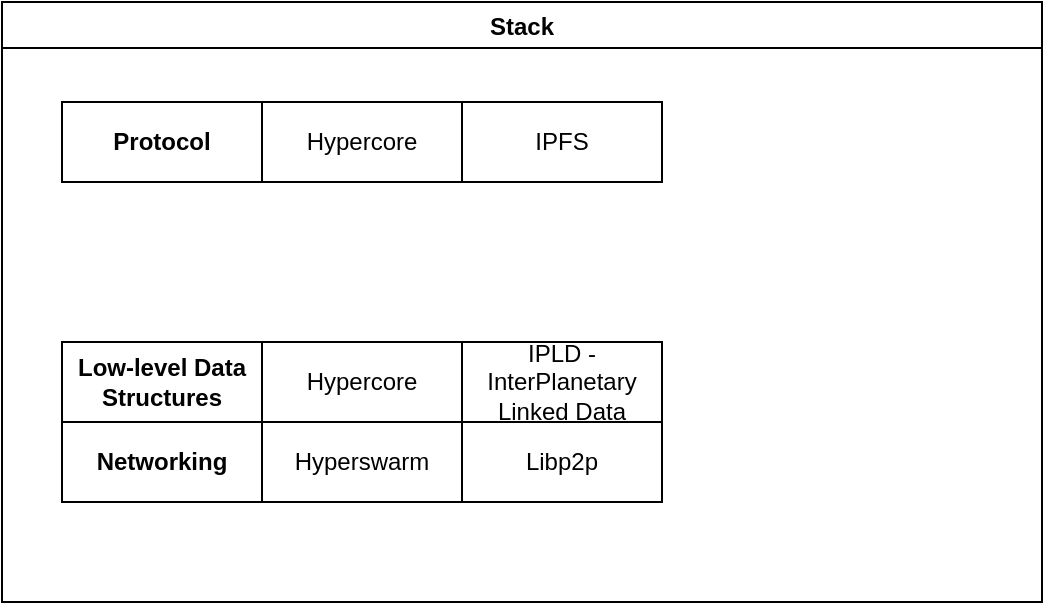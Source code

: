 <mxfile version="20.2.2" type="github">
  <diagram id="uun_jjjuWUNww76_Udy4" name="Page-1">
    <mxGraphModel dx="617" dy="470" grid="1" gridSize="10" guides="1" tooltips="1" connect="1" arrows="1" fold="1" page="1" pageScale="1" pageWidth="827" pageHeight="1169" math="0" shadow="0">
      <root>
        <mxCell id="0" />
        <mxCell id="1" parent="0" />
        <mxCell id="2KaCRzUMMeswWlVjjDwV-10" value="Stack" style="swimlane;" parent="1" vertex="1">
          <mxGeometry x="60" y="60" width="520" height="300" as="geometry" />
        </mxCell>
        <mxCell id="2KaCRzUMMeswWlVjjDwV-4" value="Hypercore" style="whiteSpace=wrap;html=1;align=center;" parent="2KaCRzUMMeswWlVjjDwV-10" vertex="1">
          <mxGeometry x="130" y="50" width="100" height="40" as="geometry" />
        </mxCell>
        <mxCell id="2KaCRzUMMeswWlVjjDwV-9" value="IPLD - InterPlanetary Linked Data" style="whiteSpace=wrap;html=1;align=center;" parent="2KaCRzUMMeswWlVjjDwV-10" vertex="1">
          <mxGeometry x="230" y="170" width="100" height="40" as="geometry" />
        </mxCell>
        <mxCell id="2KaCRzUMMeswWlVjjDwV-5" value="Hypercore" style="whiteSpace=wrap;html=1;align=center;" parent="2KaCRzUMMeswWlVjjDwV-10" vertex="1">
          <mxGeometry x="130" y="170" width="100" height="40" as="geometry" />
        </mxCell>
        <mxCell id="2KaCRzUMMeswWlVjjDwV-8" value="IPFS" style="whiteSpace=wrap;html=1;align=center;" parent="2KaCRzUMMeswWlVjjDwV-10" vertex="1">
          <mxGeometry x="230" y="50" width="100" height="40" as="geometry" />
        </mxCell>
        <mxCell id="2KaCRzUMMeswWlVjjDwV-11" value="Libp2p" style="whiteSpace=wrap;html=1;align=center;" parent="2KaCRzUMMeswWlVjjDwV-10" vertex="1">
          <mxGeometry x="230" y="210" width="100" height="40" as="geometry" />
        </mxCell>
        <mxCell id="2KaCRzUMMeswWlVjjDwV-6" value="Hyperswarm" style="whiteSpace=wrap;html=1;align=center;" parent="2KaCRzUMMeswWlVjjDwV-10" vertex="1">
          <mxGeometry x="130" y="210" width="100" height="40" as="geometry" />
        </mxCell>
        <mxCell id="2KaCRzUMMeswWlVjjDwV-12" value="Protocol" style="whiteSpace=wrap;html=1;align=center;fontStyle=1" parent="2KaCRzUMMeswWlVjjDwV-10" vertex="1">
          <mxGeometry x="30" y="50" width="100" height="40" as="geometry" />
        </mxCell>
        <mxCell id="2KaCRzUMMeswWlVjjDwV-13" value="Low-level Data Structures" style="whiteSpace=wrap;html=1;align=center;fontStyle=1" parent="2KaCRzUMMeswWlVjjDwV-10" vertex="1">
          <mxGeometry x="30" y="170" width="100" height="40" as="geometry" />
        </mxCell>
        <mxCell id="2KaCRzUMMeswWlVjjDwV-14" value="Networking" style="whiteSpace=wrap;html=1;align=center;fontStyle=1" parent="2KaCRzUMMeswWlVjjDwV-10" vertex="1">
          <mxGeometry x="30" y="210" width="100" height="40" as="geometry" />
        </mxCell>
      </root>
    </mxGraphModel>
  </diagram>
</mxfile>
